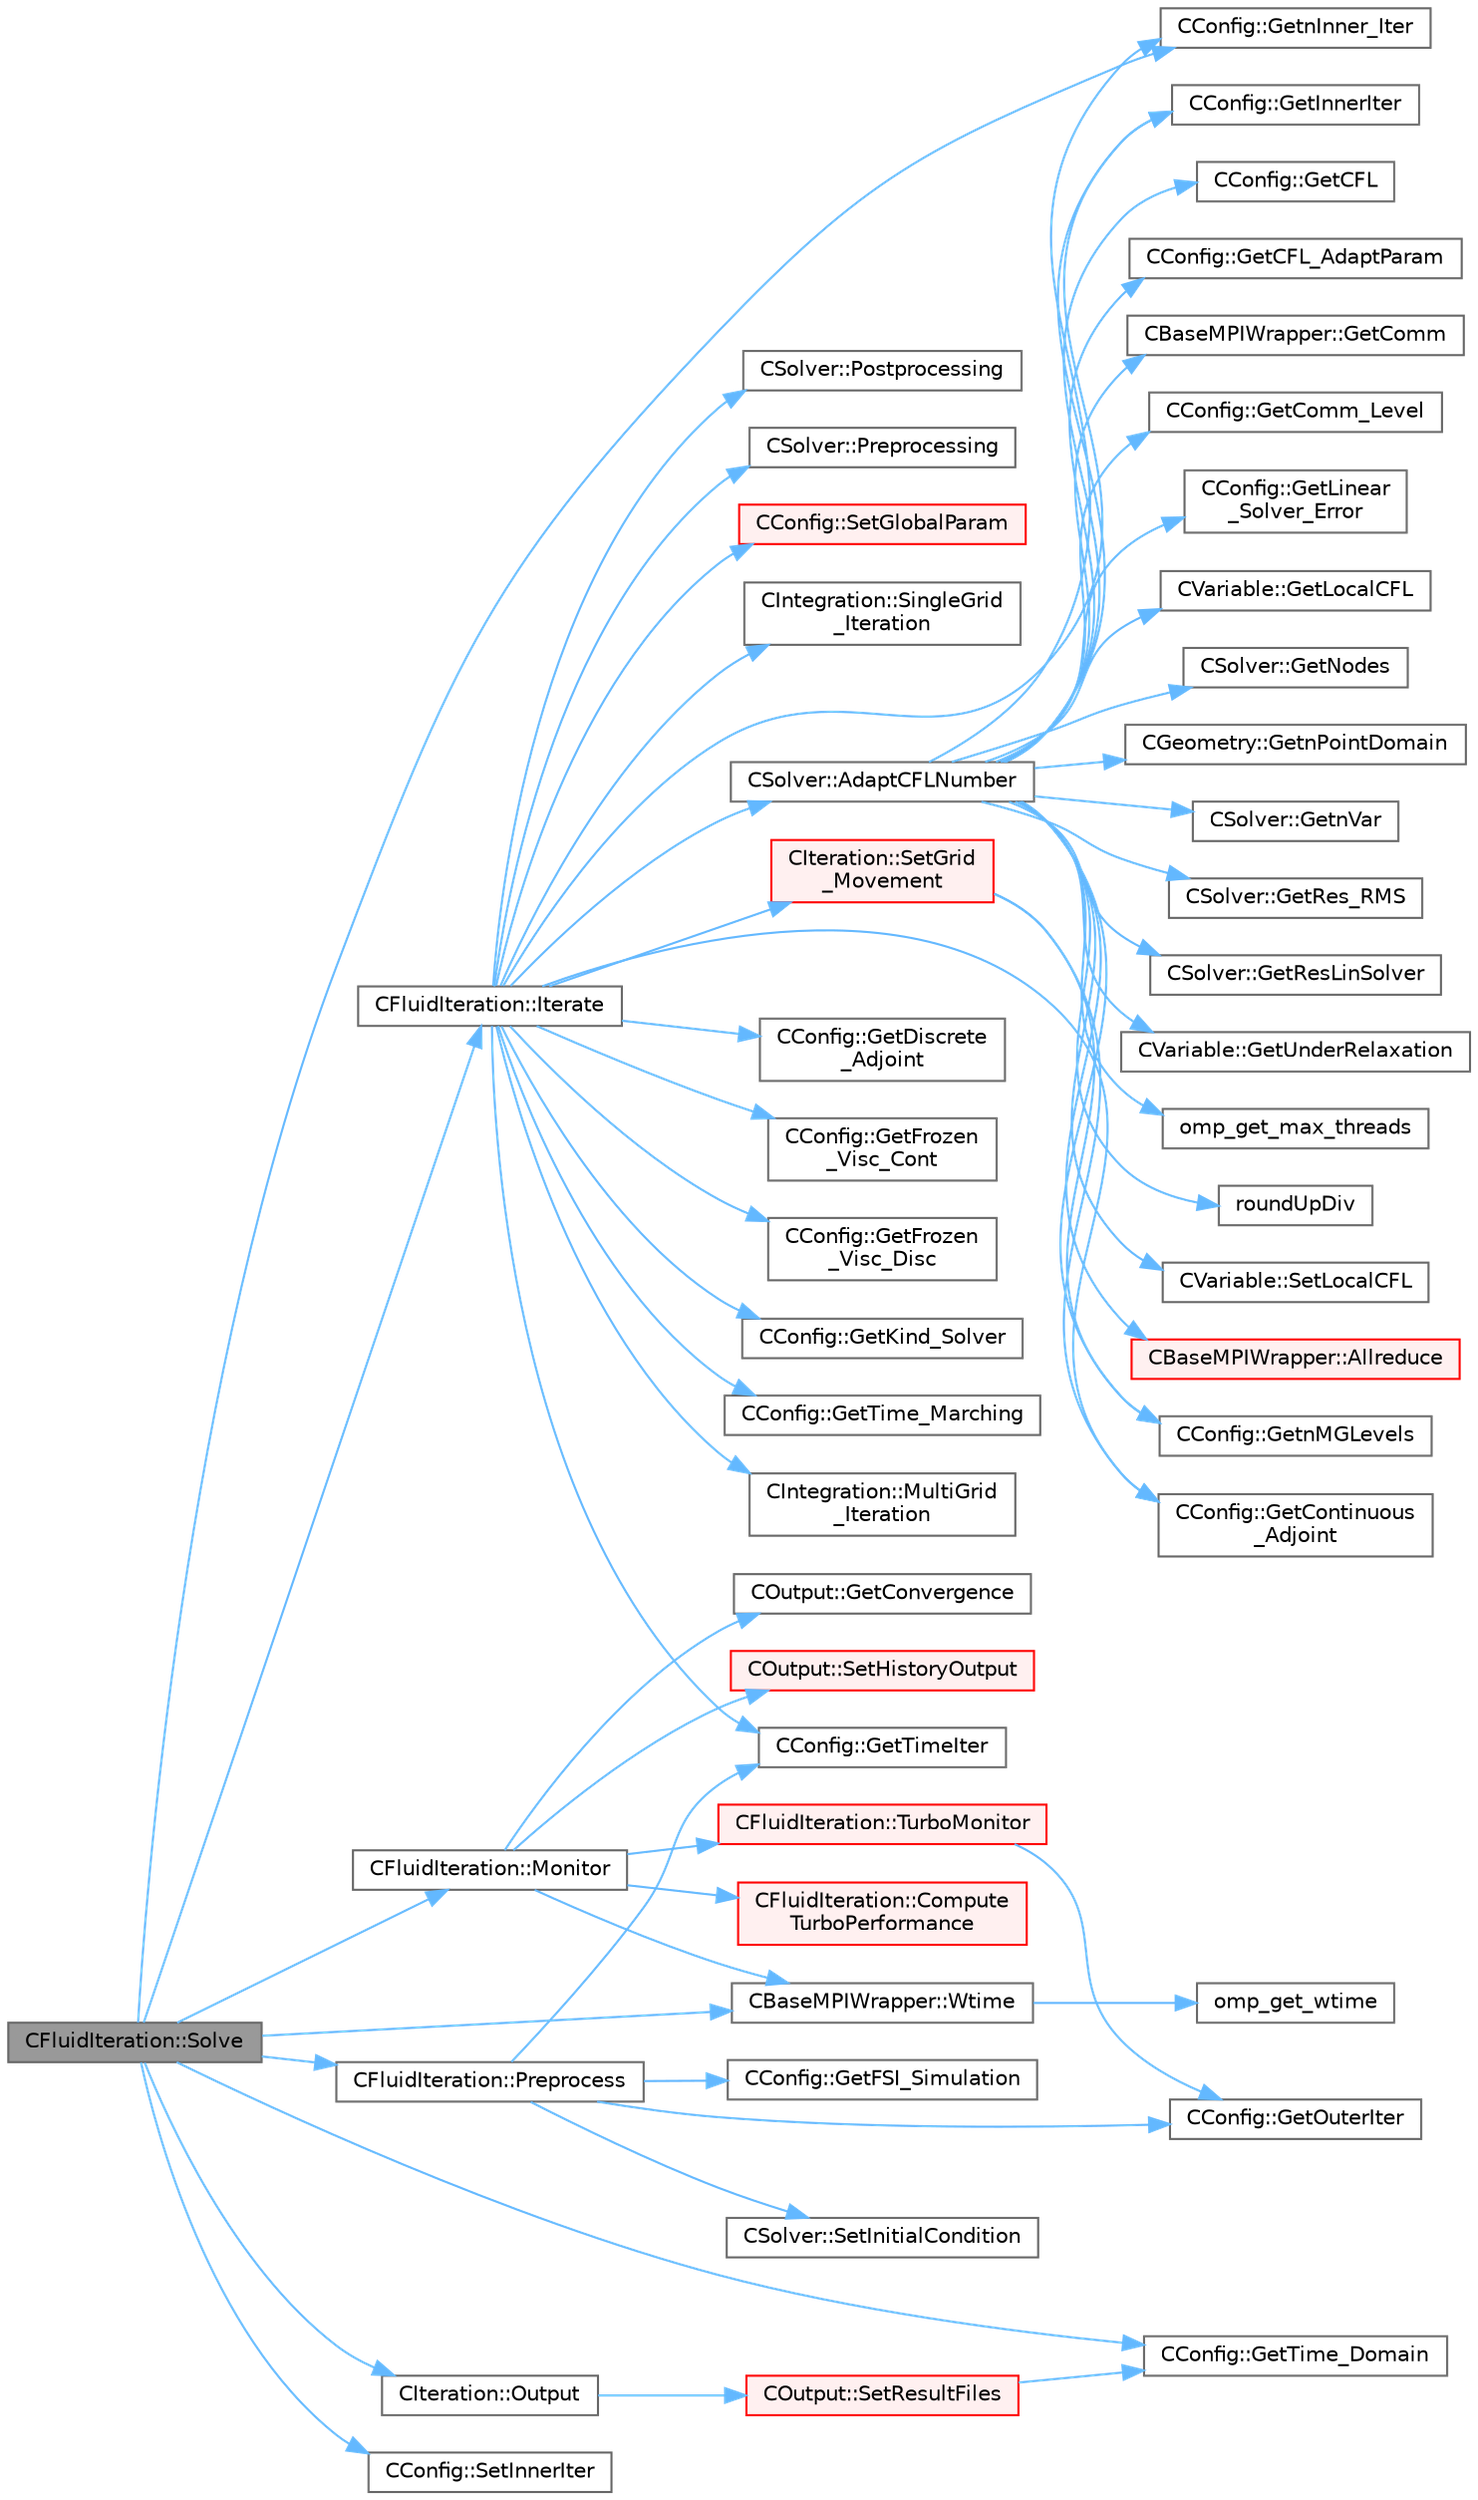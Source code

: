 digraph "CFluidIteration::Solve"
{
 // LATEX_PDF_SIZE
  bgcolor="transparent";
  edge [fontname=Helvetica,fontsize=10,labelfontname=Helvetica,labelfontsize=10];
  node [fontname=Helvetica,fontsize=10,shape=box,height=0.2,width=0.4];
  rankdir="LR";
  Node1 [id="Node000001",label="CFluidIteration::Solve",height=0.2,width=0.4,color="gray40", fillcolor="grey60", style="filled", fontcolor="black",tooltip="Iterate the fluid system for a number of Inner_Iter iterations."];
  Node1 -> Node2 [id="edge1_Node000001_Node000002",color="steelblue1",style="solid",tooltip=" "];
  Node2 [id="Node000002",label="CConfig::GetnInner_Iter",height=0.2,width=0.4,color="grey40", fillcolor="white", style="filled",URL="$classCConfig.html#a096cf3c68234d10476425acf40a7bf40",tooltip="Get the number of inner iterations."];
  Node1 -> Node3 [id="edge2_Node000001_Node000003",color="steelblue1",style="solid",tooltip=" "];
  Node3 [id="Node000003",label="CConfig::GetTime_Domain",height=0.2,width=0.4,color="grey40", fillcolor="white", style="filled",URL="$classCConfig.html#a85d2e3cf43b77c63642c40c235b853f3",tooltip="Check if the multizone problem is solved for time domain."];
  Node1 -> Node4 [id="edge3_Node000001_Node000004",color="steelblue1",style="solid",tooltip=" "];
  Node4 [id="Node000004",label="CFluidIteration::Iterate",height=0.2,width=0.4,color="grey40", fillcolor="white", style="filled",URL="$classCFluidIteration.html#a9ce0d8765aff42207afcd2c9ab6f71d8",tooltip="Perform a single iteration of the fluid system."];
  Node4 -> Node5 [id="edge4_Node000004_Node000005",color="steelblue1",style="solid",tooltip=" "];
  Node5 [id="Node000005",label="CSolver::AdaptCFLNumber",height=0.2,width=0.4,color="grey40", fillcolor="white", style="filled",URL="$classCSolver.html#a7db35f21bf505e35cce4bcdf38af3b2a",tooltip="Adapt the CFL number based on the local under-relaxation parameters computed for each nonlinear itera..."];
  Node5 -> Node6 [id="edge5_Node000005_Node000006",color="steelblue1",style="solid",tooltip=" "];
  Node6 [id="Node000006",label="CBaseMPIWrapper::Allreduce",height=0.2,width=0.4,color="red", fillcolor="#FFF0F0", style="filled",URL="$classCBaseMPIWrapper.html#a381d4b3738c09d92ee1ae9f89715b541",tooltip=" "];
  Node5 -> Node10 [id="edge6_Node000005_Node000010",color="steelblue1",style="solid",tooltip=" "];
  Node10 [id="Node000010",label="CConfig::GetCFL",height=0.2,width=0.4,color="grey40", fillcolor="white", style="filled",URL="$classCConfig.html#a327893f15ca36b27db6201a7cb787022",tooltip="Get the Courant Friedrich Levi number for each grid."];
  Node5 -> Node11 [id="edge7_Node000005_Node000011",color="steelblue1",style="solid",tooltip=" "];
  Node11 [id="Node000011",label="CConfig::GetCFL_AdaptParam",height=0.2,width=0.4,color="grey40", fillcolor="white", style="filled",URL="$classCConfig.html#a94897f9eabd87e71d11dc1808e229618",tooltip="Get the values of the CFL adaption parameters."];
  Node5 -> Node12 [id="edge8_Node000005_Node000012",color="steelblue1",style="solid",tooltip=" "];
  Node12 [id="Node000012",label="CBaseMPIWrapper::GetComm",height=0.2,width=0.4,color="grey40", fillcolor="white", style="filled",URL="$classCBaseMPIWrapper.html#a8154391fc3522954802889d81d4ef5da",tooltip=" "];
  Node5 -> Node13 [id="edge9_Node000005_Node000013",color="steelblue1",style="solid",tooltip=" "];
  Node13 [id="Node000013",label="CConfig::GetComm_Level",height=0.2,width=0.4,color="grey40", fillcolor="white", style="filled",URL="$classCConfig.html#aa495414133c826e5f6651d4ce82d0ef6",tooltip="Get the level of MPI communications to be performed."];
  Node5 -> Node14 [id="edge10_Node000005_Node000014",color="steelblue1",style="solid",tooltip=" "];
  Node14 [id="Node000014",label="CConfig::GetInnerIter",height=0.2,width=0.4,color="grey40", fillcolor="white", style="filled",URL="$classCConfig.html#a079a90396222697f01e0c365285c915d",tooltip="Get the current FSI iteration number."];
  Node5 -> Node15 [id="edge11_Node000005_Node000015",color="steelblue1",style="solid",tooltip=" "];
  Node15 [id="Node000015",label="CConfig::GetLinear\l_Solver_Error",height=0.2,width=0.4,color="grey40", fillcolor="white", style="filled",URL="$classCConfig.html#ac34b0c8953978c88e8d6a80b0ad18412",tooltip="Get min error of the linear solver for the implicit formulation."];
  Node5 -> Node16 [id="edge12_Node000005_Node000016",color="steelblue1",style="solid",tooltip=" "];
  Node16 [id="Node000016",label="CVariable::GetLocalCFL",height=0.2,width=0.4,color="grey40", fillcolor="white", style="filled",URL="$classCVariable.html#a171dfc3e408be66993fde3da82b5a991",tooltip="Get the value of the local CFL number for the current control volume (CV)."];
  Node5 -> Node2 [id="edge13_Node000005_Node000002",color="steelblue1",style="solid",tooltip=" "];
  Node5 -> Node17 [id="edge14_Node000005_Node000017",color="steelblue1",style="solid",tooltip=" "];
  Node17 [id="Node000017",label="CConfig::GetnMGLevels",height=0.2,width=0.4,color="grey40", fillcolor="white", style="filled",URL="$classCConfig.html#a15a61a6f9a1d415c3509018f4916c5c1",tooltip="Get the number of multigrid levels."];
  Node5 -> Node18 [id="edge15_Node000005_Node000018",color="steelblue1",style="solid",tooltip=" "];
  Node18 [id="Node000018",label="CSolver::GetNodes",height=0.2,width=0.4,color="grey40", fillcolor="white", style="filled",URL="$classCSolver.html#adb28ae3845a6b61cf764a8e9fe4b794e",tooltip="Allow outside access to the nodes of the solver, containing conservatives, primitives,..."];
  Node5 -> Node19 [id="edge16_Node000005_Node000019",color="steelblue1",style="solid",tooltip=" "];
  Node19 [id="Node000019",label="CGeometry::GetnPointDomain",height=0.2,width=0.4,color="grey40", fillcolor="white", style="filled",URL="$classCGeometry.html#ac84179060bbac1fe5e856ea3da850b6e",tooltip="Get number of real points (that belong to the domain)."];
  Node5 -> Node20 [id="edge17_Node000005_Node000020",color="steelblue1",style="solid",tooltip=" "];
  Node20 [id="Node000020",label="CSolver::GetnVar",height=0.2,width=0.4,color="grey40", fillcolor="white", style="filled",URL="$classCSolver.html#a0d5dd4e8f99684cfcc50560fd6684c35",tooltip="Get the number of variables of the problem."];
  Node5 -> Node21 [id="edge18_Node000005_Node000021",color="steelblue1",style="solid",tooltip=" "];
  Node21 [id="Node000021",label="CSolver::GetRes_RMS",height=0.2,width=0.4,color="grey40", fillcolor="white", style="filled",URL="$classCSolver.html#a2e07e4867f2db7ac98c8332c9476c361",tooltip="Get the maximal residual, this is useful for the convergence history."];
  Node5 -> Node22 [id="edge19_Node000005_Node000022",color="steelblue1",style="solid",tooltip=" "];
  Node22 [id="Node000022",label="CSolver::GetResLinSolver",height=0.2,width=0.4,color="grey40", fillcolor="white", style="filled",URL="$classCSolver.html#a1766c8982b43b1dbab903f563b3fcf19",tooltip="Get the final linear solver residual."];
  Node5 -> Node23 [id="edge20_Node000005_Node000023",color="steelblue1",style="solid",tooltip=" "];
  Node23 [id="Node000023",label="CVariable::GetUnderRelaxation",height=0.2,width=0.4,color="grey40", fillcolor="white", style="filled",URL="$classCVariable.html#a1aa422dc178f8c0a2140c962cb0d6ac0",tooltip="Get the value of the under-relaxation parameter for the current control volume (CV)."];
  Node5 -> Node24 [id="edge21_Node000005_Node000024",color="steelblue1",style="solid",tooltip=" "];
  Node24 [id="Node000024",label="omp_get_max_threads",height=0.2,width=0.4,color="grey40", fillcolor="white", style="filled",URL="$omp__structure_8hpp.html#a2f7befecc7b1a4eaade8d81fa6524225",tooltip="Maximum number of threads available."];
  Node5 -> Node25 [id="edge22_Node000005_Node000025",color="steelblue1",style="solid",tooltip=" "];
  Node25 [id="Node000025",label="roundUpDiv",height=0.2,width=0.4,color="grey40", fillcolor="white", style="filled",URL="$omp__structure_8hpp.html#a1c00281f52b615b111a4990b2d2a5157",tooltip="Integer division rounding up."];
  Node5 -> Node26 [id="edge23_Node000005_Node000026",color="steelblue1",style="solid",tooltip=" "];
  Node26 [id="Node000026",label="CVariable::SetLocalCFL",height=0.2,width=0.4,color="grey40", fillcolor="white", style="filled",URL="$classCVariable.html#a77d2f7f3fb35de75f915725662790060",tooltip="Set the value of the local CFL number for the current control volume (CV)."];
  Node4 -> Node27 [id="edge24_Node000004_Node000027",color="steelblue1",style="solid",tooltip=" "];
  Node27 [id="Node000027",label="CConfig::GetContinuous\l_Adjoint",height=0.2,width=0.4,color="grey40", fillcolor="white", style="filled",URL="$classCConfig.html#a1eb754aa86fb8154bc9eefea616b7cf9",tooltip="Determines if problem is adjoint."];
  Node4 -> Node28 [id="edge25_Node000004_Node000028",color="steelblue1",style="solid",tooltip=" "];
  Node28 [id="Node000028",label="CConfig::GetDiscrete\l_Adjoint",height=0.2,width=0.4,color="grey40", fillcolor="white", style="filled",URL="$classCConfig.html#ab3928c4e6debcf50dcd0d38985f6980c",tooltip="Get the indicator whether we are solving an discrete adjoint problem."];
  Node4 -> Node29 [id="edge26_Node000004_Node000029",color="steelblue1",style="solid",tooltip=" "];
  Node29 [id="Node000029",label="CConfig::GetFrozen\l_Visc_Cont",height=0.2,width=0.4,color="grey40", fillcolor="white", style="filled",URL="$classCConfig.html#a693b7f150eb8b7a455e4174d4af744b8",tooltip="Provides information about the way in which the turbulence will be treated by the cont...."];
  Node4 -> Node30 [id="edge27_Node000004_Node000030",color="steelblue1",style="solid",tooltip=" "];
  Node30 [id="Node000030",label="CConfig::GetFrozen\l_Visc_Disc",height=0.2,width=0.4,color="grey40", fillcolor="white", style="filled",URL="$classCConfig.html#a67ac50dda86fdccbb86e5c20c7391403",tooltip="Provides information about the way in which the turbulence will be treated by the disc...."];
  Node4 -> Node14 [id="edge28_Node000004_Node000014",color="steelblue1",style="solid",tooltip=" "];
  Node4 -> Node31 [id="edge29_Node000004_Node000031",color="steelblue1",style="solid",tooltip=" "];
  Node31 [id="Node000031",label="CConfig::GetKind_Solver",height=0.2,width=0.4,color="grey40", fillcolor="white", style="filled",URL="$classCConfig.html#a77312cf52a5ba2cc1239b7cee6fce7a7",tooltip="Governing equations of the flow (it can be different from the run time equation)."];
  Node4 -> Node32 [id="edge30_Node000004_Node000032",color="steelblue1",style="solid",tooltip=" "];
  Node32 [id="Node000032",label="CConfig::GetTime_Marching",height=0.2,width=0.4,color="grey40", fillcolor="white", style="filled",URL="$classCConfig.html#ac47e04d76ce865893a94dcedd3c9b6a5",tooltip="Provides information about the time integration, and change the write in the output files information..."];
  Node4 -> Node33 [id="edge31_Node000004_Node000033",color="steelblue1",style="solid",tooltip=" "];
  Node33 [id="Node000033",label="CConfig::GetTimeIter",height=0.2,width=0.4,color="grey40", fillcolor="white", style="filled",URL="$classCConfig.html#aec6051895c2e4f593a5c245104548b78",tooltip="Get the current time iteration number."];
  Node4 -> Node34 [id="edge32_Node000004_Node000034",color="steelblue1",style="solid",tooltip=" "];
  Node34 [id="Node000034",label="CIntegration::MultiGrid\l_Iteration",height=0.2,width=0.4,color="grey40", fillcolor="white", style="filled",URL="$classCIntegration.html#ac9550a9909fa5ddd918aaf5468170af5",tooltip="A virtual member."];
  Node4 -> Node35 [id="edge33_Node000004_Node000035",color="steelblue1",style="solid",tooltip=" "];
  Node35 [id="Node000035",label="CSolver::Postprocessing",height=0.2,width=0.4,color="grey40", fillcolor="white", style="filled",URL="$classCSolver.html#a3bbd97faea2faca3912f766870d9991f",tooltip="A virtual member."];
  Node4 -> Node36 [id="edge34_Node000004_Node000036",color="steelblue1",style="solid",tooltip=" "];
  Node36 [id="Node000036",label="CSolver::Preprocessing",height=0.2,width=0.4,color="grey40", fillcolor="white", style="filled",URL="$classCSolver.html#ae259428dd5451b8f0f81c407aceff287",tooltip="A virtual member."];
  Node4 -> Node37 [id="edge35_Node000004_Node000037",color="steelblue1",style="solid",tooltip=" "];
  Node37 [id="Node000037",label="CConfig::SetGlobalParam",height=0.2,width=0.4,color="red", fillcolor="#FFF0F0", style="filled",URL="$classCConfig.html#a3e3d4022db0b89a83c6c7ab44dd39463",tooltip="Set the global parameters of each simulation for each runtime system."];
  Node4 -> Node40 [id="edge36_Node000004_Node000040",color="steelblue1",style="solid",tooltip=" "];
  Node40 [id="Node000040",label="CIteration::SetGrid\l_Movement",height=0.2,width=0.4,color="red", fillcolor="#FFF0F0", style="filled",URL="$classCIteration.html#a7b36785762f6b0c214569b185b858b6c",tooltip="Updates the positions and grid velocities for dynamic meshes between physical time steps."];
  Node40 -> Node27 [id="edge37_Node000040_Node000027",color="steelblue1",style="solid",tooltip=" "];
  Node40 -> Node17 [id="edge38_Node000040_Node000017",color="steelblue1",style="solid",tooltip=" "];
  Node4 -> Node256 [id="edge39_Node000004_Node000256",color="steelblue1",style="solid",tooltip=" "];
  Node256 [id="Node000256",label="CIntegration::SingleGrid\l_Iteration",height=0.2,width=0.4,color="grey40", fillcolor="white", style="filled",URL="$classCIntegration.html#a6e8a994771473171efe4e89f86971e93",tooltip="A virtual member."];
  Node1 -> Node257 [id="edge40_Node000001_Node000257",color="steelblue1",style="solid",tooltip=" "];
  Node257 [id="Node000257",label="CFluidIteration::Monitor",height=0.2,width=0.4,color="grey40", fillcolor="white", style="filled",URL="$classCFluidIteration.html#a65a5e3091a587996d2edf4c415a241f6",tooltip="Monitors the convergence and other metrics for the fluid system."];
  Node257 -> Node258 [id="edge41_Node000257_Node000258",color="steelblue1",style="solid",tooltip=" "];
  Node258 [id="Node000258",label="CFluidIteration::Compute\lTurboPerformance",height=0.2,width=0.4,color="red", fillcolor="#FFF0F0", style="filled",URL="$classCFluidIteration.html#a69a4a7d02c635c890115f22f95c05d99",tooltip="Computes turboperformance."];
  Node257 -> Node262 [id="edge42_Node000257_Node000262",color="steelblue1",style="solid",tooltip=" "];
  Node262 [id="Node000262",label="COutput::GetConvergence",height=0.2,width=0.4,color="grey40", fillcolor="white", style="filled",URL="$classCOutput.html#a585498dfa05e2c633f5e556220ce1fa2",tooltip="Get convergence of the problem."];
  Node257 -> Node263 [id="edge43_Node000257_Node000263",color="steelblue1",style="solid",tooltip=" "];
  Node263 [id="Node000263",label="COutput::SetHistoryOutput",height=0.2,width=0.4,color="red", fillcolor="#FFF0F0", style="filled",URL="$classCOutput.html#a3a35f6e09eaf499f1f709088cb80e702",tooltip="Collects history data from the solvers, monitors the convergence and writes to screen and history fil..."];
  Node257 -> Node303 [id="edge44_Node000257_Node000303",color="steelblue1",style="solid",tooltip=" "];
  Node303 [id="Node000303",label="CFluidIteration::TurboMonitor",height=0.2,width=0.4,color="red", fillcolor="#FFF0F0", style="filled",URL="$classCFluidIteration.html#ab601b7113f580f239890502bc4bb2aad",tooltip="Monitors turbo computation (pressure and turbo ramps)."];
  Node303 -> Node308 [id="edge45_Node000303_Node000308",color="steelblue1",style="solid",tooltip=" "];
  Node308 [id="Node000308",label="CConfig::GetOuterIter",height=0.2,width=0.4,color="grey40", fillcolor="white", style="filled",URL="$classCConfig.html#a9acc5e98315125a6343cefcbf177bffc",tooltip="Get the current FSI iteration number."];
  Node257 -> Node272 [id="edge46_Node000257_Node000272",color="steelblue1",style="solid",tooltip=" "];
  Node272 [id="Node000272",label="CBaseMPIWrapper::Wtime",height=0.2,width=0.4,color="grey40", fillcolor="white", style="filled",URL="$classCBaseMPIWrapper.html#adcf32aa628d4b515e8835bc5c56fbf08",tooltip=" "];
  Node272 -> Node273 [id="edge47_Node000272_Node000273",color="steelblue1",style="solid",tooltip=" "];
  Node273 [id="Node000273",label="omp_get_wtime",height=0.2,width=0.4,color="grey40", fillcolor="white", style="filled",URL="$omp__structure_8hpp.html#a649bd48ab038a72108f11f5a85316266",tooltip="Return the wall time."];
  Node1 -> Node313 [id="edge48_Node000001_Node000313",color="steelblue1",style="solid",tooltip=" "];
  Node313 [id="Node000313",label="CIteration::Output",height=0.2,width=0.4,color="grey40", fillcolor="white", style="filled",URL="$classCIteration.html#a81703988a52c42fd644506cd2009c8e1",tooltip="A virtual member."];
  Node313 -> Node314 [id="edge49_Node000313_Node000314",color="steelblue1",style="solid",tooltip=" "];
  Node314 [id="Node000314",label="COutput::SetResultFiles",height=0.2,width=0.4,color="red", fillcolor="#FFF0F0", style="filled",URL="$classCOutput.html#a0cff5cb7088402f23719a5118d1fd3f2",tooltip="Loop through all requested output files and write the volume output data."];
  Node314 -> Node3 [id="edge50_Node000314_Node000003",color="steelblue1",style="solid",tooltip=" "];
  Node1 -> Node373 [id="edge51_Node000001_Node000373",color="steelblue1",style="solid",tooltip=" "];
  Node373 [id="Node000373",label="CFluidIteration::Preprocess",height=0.2,width=0.4,color="grey40", fillcolor="white", style="filled",URL="$classCFluidIteration.html#a7fb34e44cf4a20e8104ab826324f2d9f",tooltip="Preprocessing to prepare for an iteration of the physics."];
  Node373 -> Node374 [id="edge52_Node000373_Node000374",color="steelblue1",style="solid",tooltip=" "];
  Node374 [id="Node000374",label="CConfig::GetFSI_Simulation",height=0.2,width=0.4,color="grey40", fillcolor="white", style="filled",URL="$classCConfig.html#ab3fdf060d59e990ed2e9418e8df56ad7",tooltip="Check if the simulation we are running is a FSI simulation."];
  Node373 -> Node308 [id="edge53_Node000373_Node000308",color="steelblue1",style="solid",tooltip=" "];
  Node373 -> Node33 [id="edge54_Node000373_Node000033",color="steelblue1",style="solid",tooltip=" "];
  Node373 -> Node375 [id="edge55_Node000373_Node000375",color="steelblue1",style="solid",tooltip=" "];
  Node375 [id="Node000375",label="CSolver::SetInitialCondition",height=0.2,width=0.4,color="grey40", fillcolor="white", style="filled",URL="$classCSolver.html#aec7ef8ebdebff4bfabcfdd1a36626173",tooltip="A virtual member."];
  Node1 -> Node376 [id="edge56_Node000001_Node000376",color="steelblue1",style="solid",tooltip=" "];
  Node376 [id="Node000376",label="CConfig::SetInnerIter",height=0.2,width=0.4,color="grey40", fillcolor="white", style="filled",URL="$classCConfig.html#af57608dd44a9211af952763a67cbb2dc",tooltip="Set the current FSI iteration number."];
  Node1 -> Node272 [id="edge57_Node000001_Node000272",color="steelblue1",style="solid",tooltip=" "];
}
